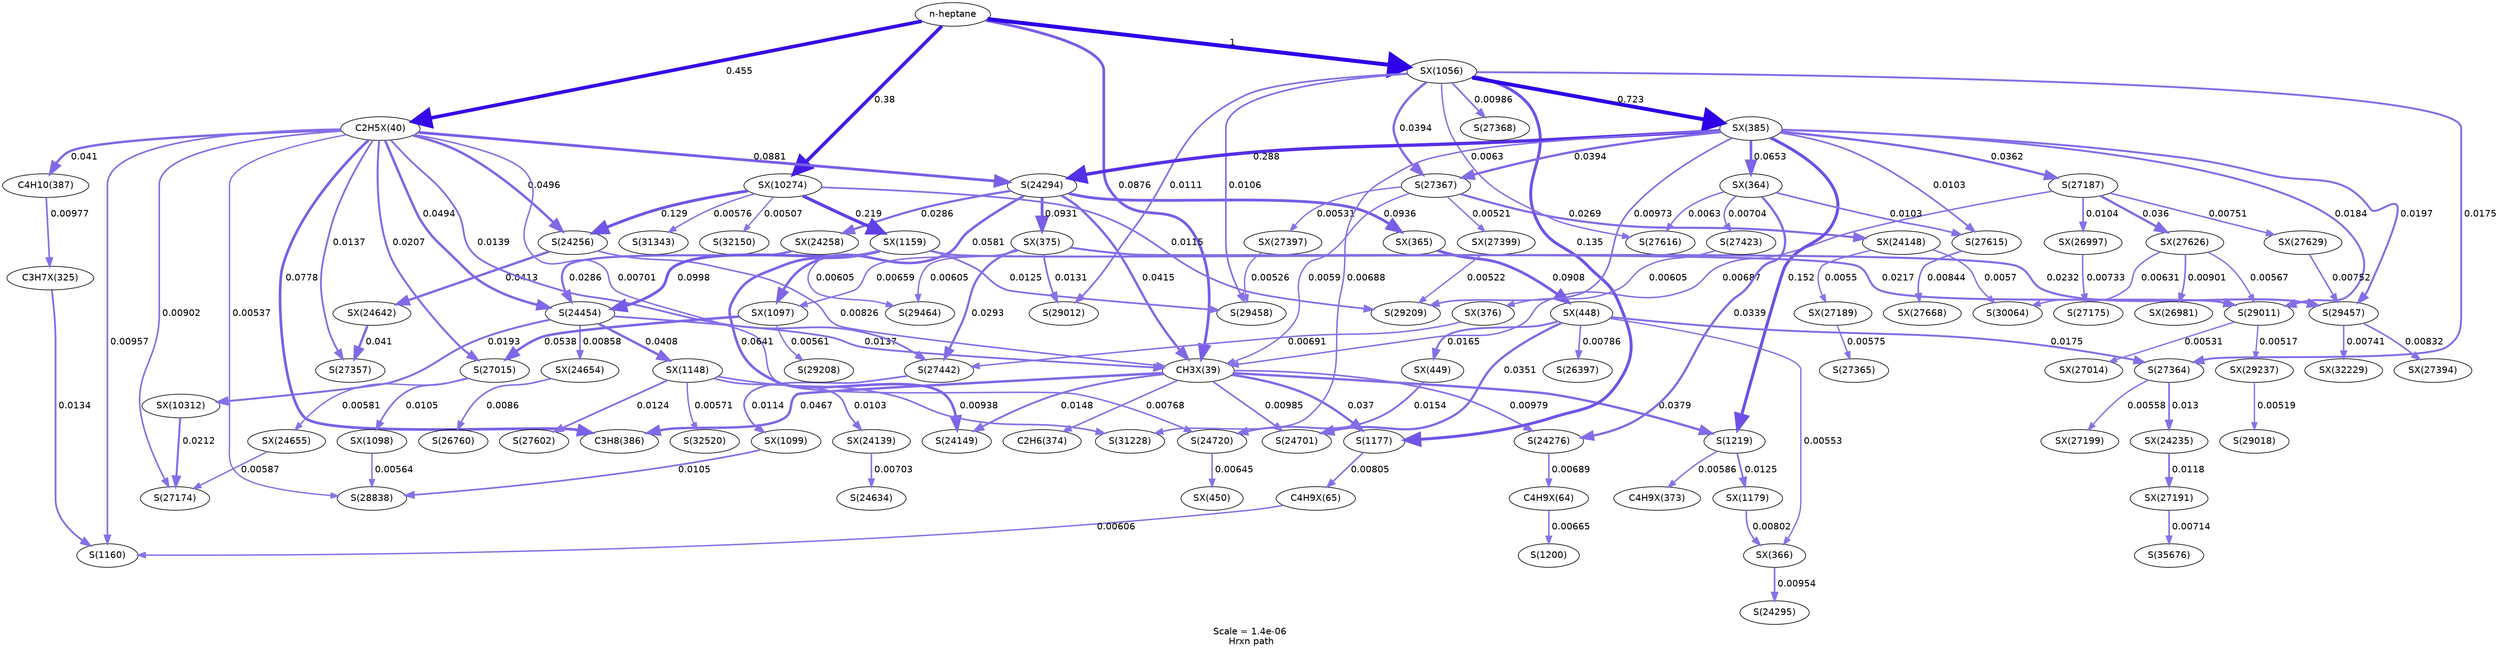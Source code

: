 digraph reaction_paths {
center=1;
s131 -> s30[fontname="Helvetica", style="setlinewidth(2.32)", arrowsize=1.16, color="0.7, 0.508, 0.9"
, label=" 0.00768"];
s131 -> s34[fontname="Helvetica", style="setlinewidth(3.69)", arrowsize=1.84, color="0.7, 0.547, 0.9"
, label=" 0.0467"];
s0 -> s131[fontname="Helvetica", style="setlinewidth(4.16)", arrowsize=2.08, color="0.7, 0.588, 0.9"
, label=" 0.0876"];
s131 -> s45[fontname="Helvetica", style="setlinewidth(3.51)", arrowsize=1.76, color="0.7, 0.537, 0.9"
, label=" 0.037"];
s54 -> s131[fontname="Helvetica", style="setlinewidth(2.38)", arrowsize=1.19, color="0.7, 0.508, 0.9"
, label=" 0.00826"];
s56 -> s131[fontname="Helvetica", style="setlinewidth(3.6)", arrowsize=1.8, color="0.7, 0.542, 0.9"
, label=" 0.0415"];
s58 -> s131[fontname="Helvetica", style="setlinewidth(2.76)", arrowsize=1.38, color="0.7, 0.514, 0.9"
, label=" 0.0137"];
s131 -> s53[fontname="Helvetica", style="setlinewidth(2.82)", arrowsize=1.41, color="0.7, 0.515, 0.9"
, label=" 0.0148"];
s131 -> s49[fontname="Helvetica", style="setlinewidth(3.53)", arrowsize=1.77, color="0.7, 0.538, 0.9"
, label=" 0.0379"];
s82 -> s131[fontname="Helvetica", style="setlinewidth(2.13)", arrowsize=1.06, color="0.7, 0.506, 0.9"
, label=" 0.0059"];
s77 -> s131[fontname="Helvetica", style="setlinewidth(2.24)", arrowsize=1.12, color="0.7, 0.507, 0.9"
, label=" 0.00687"];
s131 -> s55[fontname="Helvetica", style="setlinewidth(2.51)", arrowsize=1.25, color="0.7, 0.51, 0.9"
, label=" 0.00979"];
s131 -> s63[fontname="Helvetica", style="setlinewidth(2.51)", arrowsize=1.26, color="0.7, 0.51, 0.9"
, label=" 0.00985"];
s132 -> s35[fontname="Helvetica", style="setlinewidth(3.59)", arrowsize=1.79, color="0.7, 0.541, 0.9"
, label=" 0.041"];
s132 -> s34[fontname="Helvetica", style="setlinewidth(4.07)", arrowsize=2.04, color="0.7, 0.578, 0.9"
, label=" 0.0778"];
s0 -> s132[fontname="Helvetica", style="setlinewidth(5.4)", arrowsize=2.7, color="0.7, 0.955, 0.9"
, label=" 0.455"];
s132 -> s54[fontname="Helvetica", style="setlinewidth(3.73)", arrowsize=1.87, color="0.7, 0.55, 0.9"
, label=" 0.0496"];
s132 -> s56[fontname="Helvetica", style="setlinewidth(4.17)", arrowsize=2.08, color="0.7, 0.588, 0.9"
, label=" 0.0881"];
s132 -> s58[fontname="Helvetica", style="setlinewidth(3.73)", arrowsize=1.86, color="0.7, 0.549, 0.9"
, label=" 0.0494"];
s132 -> s64[fontname="Helvetica", style="setlinewidth(2.26)", arrowsize=1.13, color="0.7, 0.507, 0.9"
, label=" 0.00701"];
s132 -> s43[fontname="Helvetica", style="setlinewidth(2.49)", arrowsize=1.25, color="0.7, 0.51, 0.9"
, label=" 0.00957"];
s132 -> s85[fontname="Helvetica", style="setlinewidth(2.77)", arrowsize=1.39, color="0.7, 0.514, 0.9"
, label=" 0.0139"];
s132 -> s72[fontname="Helvetica", style="setlinewidth(3.07)", arrowsize=1.54, color="0.7, 0.521, 0.9"
, label=" 0.0207"];
s132 -> s78[fontname="Helvetica", style="setlinewidth(2.76)", arrowsize=1.38, color="0.7, 0.514, 0.9"
, label=" 0.0137"];
s132 -> s73[fontname="Helvetica", style="setlinewidth(2.45)", arrowsize=1.22, color="0.7, 0.509, 0.9"
, label=" 0.00902"];
s132 -> s90[fontname="Helvetica", style="setlinewidth(2.05)", arrowsize=1.03, color="0.7, 0.505, 0.9"
, label=" 0.00537"];
s35 -> s159[fontname="Helvetica", style="setlinewidth(2.51)", arrowsize=1.25, color="0.7, 0.51, 0.9"
, label=" 0.00977"];
s159 -> s43[fontname="Helvetica", style="setlinewidth(2.74)", arrowsize=1.37, color="0.7, 0.513, 0.9"
, label=" 0.0134"];
s45 -> s139[fontname="Helvetica", style="setlinewidth(2.36)", arrowsize=1.18, color="0.7, 0.508, 0.9"
, label=" 0.00805"];
s139 -> s43[fontname="Helvetica", style="setlinewidth(2.15)", arrowsize=1.07, color="0.7, 0.506, 0.9"
, label=" 0.00606"];
s0 -> s188[fontname="Helvetica", style="setlinewidth(6)", arrowsize=3, color="0.7, 1.5, 0.9"
, label=" 1"];
s0 -> s240[fontname="Helvetica", style="setlinewidth(5.27)", arrowsize=2.63, color="0.7, 0.88, 0.9"
, label=" 0.38"];
s55 -> s138[fontname="Helvetica", style="setlinewidth(2.24)", arrowsize=1.12, color="0.7, 0.507, 0.9"
, label=" 0.00689"];
s138 -> s48[fontname="Helvetica", style="setlinewidth(2.21)", arrowsize=1.11, color="0.7, 0.507, 0.9"
, label=" 0.00665"];
s188 -> s45[fontname="Helvetica", style="setlinewidth(4.49)", arrowsize=2.25, color="0.7, 0.635, 0.9"
, label=" 0.135"];
s49 -> s166[fontname="Helvetica", style="setlinewidth(2.12)", arrowsize=1.06, color="0.7, 0.506, 0.9"
, label=" 0.00586"];
s240 -> s54[fontname="Helvetica", style="setlinewidth(4.45)", arrowsize=2.23, color="0.7, 0.629, 0.9"
, label=" 0.129"];
s54 -> s260[fontname="Helvetica", style="setlinewidth(3.59)", arrowsize=1.8, color="0.7, 0.541, 0.9"
, label=" 0.0413"];
s56 -> s163[fontname="Helvetica", style="setlinewidth(4.21)", arrowsize=2.11, color="0.7, 0.594, 0.9"
, label=" 0.0936"];
s170 -> s56[fontname="Helvetica", style="setlinewidth(5.06)", arrowsize=2.53, color="0.7, 0.788, 0.9"
, label=" 0.288"];
s56 -> s167[fontname="Helvetica", style="setlinewidth(4.21)", arrowsize=2.1, color="0.7, 0.593, 0.9"
, label=" 0.0931"];
s56 -> s189[fontname="Helvetica", style="setlinewidth(3.85)", arrowsize=1.93, color="0.7, 0.558, 0.9"
, label=" 0.0581"];
s56 -> s259[fontname="Helvetica", style="setlinewidth(3.32)", arrowsize=1.66, color="0.7, 0.529, 0.9"
, label=" 0.0286"];
s193 -> s58[fontname="Helvetica", style="setlinewidth(4.26)", arrowsize=2.13, color="0.7, 0.6, 0.9"
, label=" 0.0998"];
s259 -> s58[fontname="Helvetica", style="setlinewidth(3.32)", arrowsize=1.66, color="0.7, 0.529, 0.9"
, label=" 0.0286"];
s58 -> s192[fontname="Helvetica", style="setlinewidth(3.58)", arrowsize=1.79, color="0.7, 0.541, 0.9"
, label=" 0.0408"];
s58 -> s241[fontname="Helvetica", style="setlinewidth(3.02)", arrowsize=1.51, color="0.7, 0.519, 0.9"
, label=" 0.0193"];
s58 -> s262[fontname="Helvetica", style="setlinewidth(2.41)", arrowsize=1.2, color="0.7, 0.509, 0.9"
, label=" 0.00858"];
s193 -> s53[fontname="Helvetica", style="setlinewidth(3.93)", arrowsize=1.96, color="0.7, 0.564, 0.9"
, label=" 0.0641"];
s49 -> s195[fontname="Helvetica", style="setlinewidth(2.69)", arrowsize=1.34, color="0.7, 0.512, 0.9"
, label=" 0.0125"];
s170 -> s49[fontname="Helvetica", style="setlinewidth(4.58)", arrowsize=2.29, color="0.7, 0.652, 0.9"
, label=" 0.152"];
s164 -> s57[fontname="Helvetica", style="setlinewidth(2.49)", arrowsize=1.24, color="0.7, 0.51, 0.9"
, label=" 0.00954"];
s254 -> s61[fontname="Helvetica", style="setlinewidth(2.26)", arrowsize=1.13, color="0.7, 0.507, 0.9"
, label=" 0.00703"];
s173 -> s64[fontname="Helvetica", style="setlinewidth(2.85)", arrowsize=1.43, color="0.7, 0.515, 0.9"
, label=" 0.0154"];
s64 -> s174[fontname="Helvetica", style="setlinewidth(2.19)", arrowsize=1.1, color="0.7, 0.506, 0.9"
, label=" 0.00645"];
s195 -> s164[fontname="Helvetica", style="setlinewidth(2.36)", arrowsize=1.18, color="0.7, 0.508, 0.9"
, label=" 0.00802"];
s172 -> s164[fontname="Helvetica", style="setlinewidth(2.08)", arrowsize=1.04, color="0.7, 0.506, 0.9"
, label=" 0.00553"];
s163 -> s172[fontname="Helvetica", style="setlinewidth(4.19)", arrowsize=2.09, color="0.7, 0.591, 0.9"
, label=" 0.0908"];
s172 -> s173[fontname="Helvetica", style="setlinewidth(2.9)", arrowsize=1.45, color="0.7, 0.517, 0.9"
, label=" 0.0165"];
s172 -> s80[fontname="Helvetica", style="setlinewidth(2.95)", arrowsize=1.47, color="0.7, 0.518, 0.9"
, label=" 0.0175"];
s172 -> s68[fontname="Helvetica", style="setlinewidth(2.34)", arrowsize=1.17, color="0.7, 0.508, 0.9"
, label=" 0.00786"];
s172 -> s63[fontname="Helvetica", style="setlinewidth(3.47)", arrowsize=1.74, color="0.7, 0.535, 0.9"
, label=" 0.0351"];
s188 -> s170[fontname="Helvetica", style="setlinewidth(5.76)", arrowsize=2.88, color="0.7, 1.22, 0.9"
, label=" 0.723"];
s170 -> s82[fontname="Helvetica", style="setlinewidth(3.56)", arrowsize=1.78, color="0.7, 0.539, 0.9"
, label=" 0.0394"];
s170 -> s162[fontname="Helvetica", style="setlinewidth(3.94)", arrowsize=1.97, color="0.7, 0.565, 0.9"
, label=" 0.0653"];
s170 -> s77[fontname="Helvetica", style="setlinewidth(3.49)", arrowsize=1.75, color="0.7, 0.536, 0.9"
, label=" 0.0362"];
s170 -> s87[fontname="Helvetica", style="setlinewidth(2.55)", arrowsize=1.27, color="0.7, 0.51, 0.9"
, label=" 0.0103"];
s170 -> s91[fontname="Helvetica", style="setlinewidth(2.98)", arrowsize=1.49, color="0.7, 0.518, 0.9"
, label=" 0.0184"];
s170 -> s96[fontname="Helvetica", style="setlinewidth(2.5)", arrowsize=1.25, color="0.7, 0.51, 0.9"
, label=" 0.00973"];
s170 -> s101[fontname="Helvetica", style="setlinewidth(3.03)", arrowsize=1.52, color="0.7, 0.52, 0.9"
, label=" 0.0197"];
s170 -> s114[fontname="Helvetica", style="setlinewidth(2.24)", arrowsize=1.12, color="0.7, 0.507, 0.9"
, label=" 0.00688"];
s188 -> s83[fontname="Helvetica", style="setlinewidth(2.51)", arrowsize=1.26, color="0.7, 0.51, 0.9"
, label=" 0.00986"];
s188 -> s82[fontname="Helvetica", style="setlinewidth(3.56)", arrowsize=1.78, color="0.7, 0.539, 0.9"
, label=" 0.0394"];
s188 -> s88[fontname="Helvetica", style="setlinewidth(2.17)", arrowsize=1.09, color="0.7, 0.506, 0.9"
, label=" 0.0063"];
s188 -> s80[fontname="Helvetica", style="setlinewidth(2.95)", arrowsize=1.47, color="0.7, 0.518, 0.9"
, label=" 0.0175"];
s188 -> s92[fontname="Helvetica", style="setlinewidth(2.6)", arrowsize=1.3, color="0.7, 0.511, 0.9"
, label=" 0.0111"];
s188 -> s102[fontname="Helvetica", style="setlinewidth(2.57)", arrowsize=1.28, color="0.7, 0.511, 0.9"
, label=" 0.0106"];
s82 -> s255[fontname="Helvetica", style="setlinewidth(3.27)", arrowsize=1.63, color="0.7, 0.527, 0.9"
, label=" 0.0269"];
s82 -> s281[fontname="Helvetica", style="setlinewidth(2.03)", arrowsize=1.02, color="0.7, 0.505, 0.9"
, label=" 0.00521"];
s82 -> s280[fontname="Helvetica", style="setlinewidth(2.05)", arrowsize=1.02, color="0.7, 0.505, 0.9"
, label=" 0.00531"];
s162 -> s88[fontname="Helvetica", style="setlinewidth(2.17)", arrowsize=1.09, color="0.7, 0.506, 0.9"
, label=" 0.0063"];
s162 -> s87[fontname="Helvetica", style="setlinewidth(2.55)", arrowsize=1.27, color="0.7, 0.51, 0.9"
, label=" 0.0103"];
s162 -> s84[fontname="Helvetica", style="setlinewidth(2.26)", arrowsize=1.13, color="0.7, 0.507, 0.9"
, label=" 0.00704"];
s162 -> s55[fontname="Helvetica", style="setlinewidth(3.44)", arrowsize=1.72, color="0.7, 0.534, 0.9"
, label=" 0.0339"];
s77 -> s283[fontname="Helvetica", style="setlinewidth(3.49)", arrowsize=1.75, color="0.7, 0.536, 0.9"
, label=" 0.036"];
s77 -> s269[fontname="Helvetica", style="setlinewidth(2.55)", arrowsize=1.28, color="0.7, 0.51, 0.9"
, label=" 0.0104"];
s77 -> s284[fontname="Helvetica", style="setlinewidth(2.31)", arrowsize=1.15, color="0.7, 0.508, 0.9"
, label=" 0.00751"];
s87 -> s286[fontname="Helvetica", style="setlinewidth(2.4)", arrowsize=1.2, color="0.7, 0.508, 0.9"
, label=" 0.00844"];
s84 -> s168[fontname="Helvetica", style="setlinewidth(2.14)", arrowsize=1.07, color="0.7, 0.506, 0.9"
, label=" 0.00605"];
s80 -> s257[fontname="Helvetica", style="setlinewidth(2.72)", arrowsize=1.36, color="0.7, 0.513, 0.9"
, label=" 0.013"];
s80 -> s275[fontname="Helvetica", style="setlinewidth(2.08)", arrowsize=1.04, color="0.7, 0.506, 0.9"
, label=" 0.00558"];
s167 -> s85[fontname="Helvetica", style="setlinewidth(3.33)", arrowsize=1.67, color="0.7, 0.529, 0.9"
, label=" 0.0293"];
s167 -> s189[fontname="Helvetica", style="setlinewidth(2.21)", arrowsize=1.1, color="0.7, 0.507, 0.9"
, label=" 0.00659"];
s167 -> s91[fontname="Helvetica", style="setlinewidth(3.11)", arrowsize=1.55, color="0.7, 0.522, 0.9"
, label=" 0.0217"];
s167 -> s92[fontname="Helvetica", style="setlinewidth(2.73)", arrowsize=1.36, color="0.7, 0.513, 0.9"
, label=" 0.0131"];
s167 -> s104[fontname="Helvetica", style="setlinewidth(2.14)", arrowsize=1.07, color="0.7, 0.506, 0.9"
, label=" 0.00605"];
s168 -> s85[fontname="Helvetica", style="setlinewidth(2.24)", arrowsize=1.12, color="0.7, 0.507, 0.9"
, label=" 0.00691"];
s85 -> s191[fontname="Helvetica", style="setlinewidth(2.62)", arrowsize=1.31, color="0.7, 0.511, 0.9"
, label=" 0.0114"];
s189 -> s72[fontname="Helvetica", style="setlinewidth(3.79)", arrowsize=1.9, color="0.7, 0.554, 0.9"
, label=" 0.0538"];
s189 -> s95[fontname="Helvetica", style="setlinewidth(2.09)", arrowsize=1.04, color="0.7, 0.506, 0.9"
, label=" 0.00561"];
s72 -> s190[fontname="Helvetica", style="setlinewidth(2.56)", arrowsize=1.28, color="0.7, 0.51, 0.9"
, label=" 0.0105"];
s72 -> s263[fontname="Helvetica", style="setlinewidth(2.11)", arrowsize=1.06, color="0.7, 0.506, 0.9"
, label=" 0.00581"];
s283 -> s91[fontname="Helvetica", style="setlinewidth(2.1)", arrowsize=1.05, color="0.7, 0.506, 0.9"
, label=" 0.00567"];
s91 -> s289[fontname="Helvetica", style="setlinewidth(2.03)", arrowsize=1.01, color="0.7, 0.505, 0.9"
, label=" 0.00517"];
s91 -> s271[fontname="Helvetica", style="setlinewidth(2.05)", arrowsize=1.02, color="0.7, 0.505, 0.9"
, label=" 0.00531"];
s240 -> s193[fontname="Helvetica", style="setlinewidth(4.85)", arrowsize=2.43, color="0.7, 0.719, 0.9"
, label=" 0.219"];
s193 -> s102[fontname="Helvetica", style="setlinewidth(2.69)", arrowsize=1.35, color="0.7, 0.512, 0.9"
, label=" 0.0125"];
s193 -> s101[fontname="Helvetica", style="setlinewidth(3.16)", arrowsize=1.58, color="0.7, 0.523, 0.9"
, label=" 0.0232"];
s193 -> s104[fontname="Helvetica", style="setlinewidth(2.14)", arrowsize=1.07, color="0.7, 0.506, 0.9"
, label=" 0.00605"];
s283 -> s109[fontname="Helvetica", style="setlinewidth(2.18)", arrowsize=1.09, color="0.7, 0.506, 0.9"
, label=" 0.00631"];
s283 -> s266[fontname="Helvetica", style="setlinewidth(2.44)", arrowsize=1.22, color="0.7, 0.509, 0.9"
, label=" 0.00901"];
s269 -> s74[fontname="Helvetica", style="setlinewidth(2.29)", arrowsize=1.14, color="0.7, 0.507, 0.9"
, label=" 0.00733"];
s255 -> s109[fontname="Helvetica", style="setlinewidth(2.1)", arrowsize=1.05, color="0.7, 0.506, 0.9"
, label=" 0.0057"];
s255 -> s272[fontname="Helvetica", style="setlinewidth(2.07)", arrowsize=1.04, color="0.7, 0.506, 0.9"
, label=" 0.0055"];
s240 -> s116[fontname="Helvetica", style="setlinewidth(2.11)", arrowsize=1.05, color="0.7, 0.506, 0.9"
, label=" 0.00576"];
s240 -> s96[fontname="Helvetica", style="setlinewidth(2.63)", arrowsize=1.31, color="0.7, 0.512, 0.9"
, label=" 0.0115"];
s240 -> s117[fontname="Helvetica", style="setlinewidth(2.01)", arrowsize=1.01, color="0.7, 0.505, 0.9"
, label=" 0.00507"];
s281 -> s96[fontname="Helvetica", style="setlinewidth(2.03)", arrowsize=1.02, color="0.7, 0.505, 0.9"
, label=" 0.00522"];
s280 -> s102[fontname="Helvetica", style="setlinewidth(2.04)", arrowsize=1.02, color="0.7, 0.505, 0.9"
, label=" 0.00526"];
s284 -> s101[fontname="Helvetica", style="setlinewidth(2.31)", arrowsize=1.15, color="0.7, 0.508, 0.9"
, label=" 0.00752"];
s101 -> s294[fontname="Helvetica", style="setlinewidth(2.3)", arrowsize=1.15, color="0.7, 0.507, 0.9"
, label=" 0.00741"];
s101 -> s278[fontname="Helvetica", style="setlinewidth(2.38)", arrowsize=1.19, color="0.7, 0.508, 0.9"
, label=" 0.00832"];
s192 -> s86[fontname="Helvetica", style="setlinewidth(2.69)", arrowsize=1.34, color="0.7, 0.512, 0.9"
, label=" 0.0124"];
s192 -> s114[fontname="Helvetica", style="setlinewidth(2.48)", arrowsize=1.24, color="0.7, 0.509, 0.9"
, label=" 0.00938"];
s192 -> s254[fontname="Helvetica", style="setlinewidth(2.54)", arrowsize=1.27, color="0.7, 0.51, 0.9"
, label=" 0.0103"];
s192 -> s120[fontname="Helvetica", style="setlinewidth(2.1)", arrowsize=1.05, color="0.7, 0.506, 0.9"
, label=" 0.00571"];
s260 -> s78[fontname="Helvetica", style="setlinewidth(3.59)", arrowsize=1.79, color="0.7, 0.541, 0.9"
, label=" 0.041"];
s241 -> s73[fontname="Helvetica", style="setlinewidth(3.09)", arrowsize=1.54, color="0.7, 0.521, 0.9"
, label=" 0.0212"];
s263 -> s73[fontname="Helvetica", style="setlinewidth(2.12)", arrowsize=1.06, color="0.7, 0.506, 0.9"
, label=" 0.00587"];
s190 -> s90[fontname="Helvetica", style="setlinewidth(2.09)", arrowsize=1.05, color="0.7, 0.506, 0.9"
, label=" 0.00564"];
s191 -> s90[fontname="Helvetica", style="setlinewidth(2.56)", arrowsize=1.28, color="0.7, 0.51, 0.9"
, label=" 0.0105"];
s272 -> s81[fontname="Helvetica", style="setlinewidth(2.11)", arrowsize=1.05, color="0.7, 0.506, 0.9"
, label=" 0.00575"];
s262 -> s71[fontname="Helvetica", style="setlinewidth(2.41)", arrowsize=1.2, color="0.7, 0.509, 0.9"
, label=" 0.0086"];
s257 -> s274[fontname="Helvetica", style="setlinewidth(2.65)", arrowsize=1.32, color="0.7, 0.512, 0.9"
, label=" 0.0118"];
s274 -> s124[fontname="Helvetica", style="setlinewidth(2.27)", arrowsize=1.13, color="0.7, 0.507, 0.9"
, label=" 0.00714"];
s289 -> s94[fontname="Helvetica", style="setlinewidth(2.03)", arrowsize=1.01, color="0.7, 0.505, 0.9"
, label=" 0.00519"];
s0 [ fontname="Helvetica", label="n-heptane"];
s30 [ fontname="Helvetica", label="C2H6(374)"];
s34 [ fontname="Helvetica", label="C3H8(386)"];
s35 [ fontname="Helvetica", label="C4H10(387)"];
s43 [ fontname="Helvetica", label="S(1160)"];
s45 [ fontname="Helvetica", label="S(1177)"];
s48 [ fontname="Helvetica", label="S(1200)"];
s49 [ fontname="Helvetica", label="S(1219)"];
s53 [ fontname="Helvetica", label="S(24149)"];
s54 [ fontname="Helvetica", label="S(24256)"];
s55 [ fontname="Helvetica", label="S(24276)"];
s56 [ fontname="Helvetica", label="S(24294)"];
s57 [ fontname="Helvetica", label="S(24295)"];
s58 [ fontname="Helvetica", label="S(24454)"];
s61 [ fontname="Helvetica", label="S(24634)"];
s63 [ fontname="Helvetica", label="S(24701)"];
s64 [ fontname="Helvetica", label="S(24720)"];
s68 [ fontname="Helvetica", label="S(26397)"];
s71 [ fontname="Helvetica", label="S(26760)"];
s72 [ fontname="Helvetica", label="S(27015)"];
s73 [ fontname="Helvetica", label="S(27174)"];
s74 [ fontname="Helvetica", label="S(27175)"];
s77 [ fontname="Helvetica", label="S(27187)"];
s78 [ fontname="Helvetica", label="S(27357)"];
s80 [ fontname="Helvetica", label="S(27364)"];
s81 [ fontname="Helvetica", label="S(27365)"];
s82 [ fontname="Helvetica", label="S(27367)"];
s83 [ fontname="Helvetica", label="S(27368)"];
s84 [ fontname="Helvetica", label="S(27423)"];
s85 [ fontname="Helvetica", label="S(27442)"];
s86 [ fontname="Helvetica", label="S(27602)"];
s87 [ fontname="Helvetica", label="S(27615)"];
s88 [ fontname="Helvetica", label="S(27616)"];
s90 [ fontname="Helvetica", label="S(28838)"];
s91 [ fontname="Helvetica", label="S(29011)"];
s92 [ fontname="Helvetica", label="S(29012)"];
s94 [ fontname="Helvetica", label="S(29018)"];
s95 [ fontname="Helvetica", label="S(29208)"];
s96 [ fontname="Helvetica", label="S(29209)"];
s101 [ fontname="Helvetica", label="S(29457)"];
s102 [ fontname="Helvetica", label="S(29458)"];
s104 [ fontname="Helvetica", label="S(29464)"];
s109 [ fontname="Helvetica", label="S(30064)"];
s114 [ fontname="Helvetica", label="S(31228)"];
s116 [ fontname="Helvetica", label="S(31343)"];
s117 [ fontname="Helvetica", label="S(32150)"];
s120 [ fontname="Helvetica", label="S(32520)"];
s124 [ fontname="Helvetica", label="S(35676)"];
s131 [ fontname="Helvetica", label="CH3X(39)"];
s132 [ fontname="Helvetica", label="C2H5X(40)"];
s138 [ fontname="Helvetica", label="C4H9X(64)"];
s139 [ fontname="Helvetica", label="C4H9X(65)"];
s159 [ fontname="Helvetica", label="C3H7X(325)"];
s162 [ fontname="Helvetica", label="SX(364)"];
s163 [ fontname="Helvetica", label="SX(365)"];
s164 [ fontname="Helvetica", label="SX(366)"];
s166 [ fontname="Helvetica", label="C4H9X(373)"];
s167 [ fontname="Helvetica", label="SX(375)"];
s168 [ fontname="Helvetica", label="SX(376)"];
s170 [ fontname="Helvetica", label="SX(385)"];
s172 [ fontname="Helvetica", label="SX(448)"];
s173 [ fontname="Helvetica", label="SX(449)"];
s174 [ fontname="Helvetica", label="SX(450)"];
s188 [ fontname="Helvetica", label="SX(1056)"];
s189 [ fontname="Helvetica", label="SX(1097)"];
s190 [ fontname="Helvetica", label="SX(1098)"];
s191 [ fontname="Helvetica", label="SX(1099)"];
s192 [ fontname="Helvetica", label="SX(1148)"];
s193 [ fontname="Helvetica", label="SX(1159)"];
s195 [ fontname="Helvetica", label="SX(1179)"];
s240 [ fontname="Helvetica", label="SX(10274)"];
s241 [ fontname="Helvetica", label="SX(10312)"];
s254 [ fontname="Helvetica", label="SX(24139)"];
s255 [ fontname="Helvetica", label="SX(24148)"];
s257 [ fontname="Helvetica", label="SX(24235)"];
s259 [ fontname="Helvetica", label="SX(24258)"];
s260 [ fontname="Helvetica", label="SX(24642)"];
s262 [ fontname="Helvetica", label="SX(24654)"];
s263 [ fontname="Helvetica", label="SX(24655)"];
s266 [ fontname="Helvetica", label="SX(26981)"];
s269 [ fontname="Helvetica", label="SX(26997)"];
s271 [ fontname="Helvetica", label="SX(27014)"];
s272 [ fontname="Helvetica", label="SX(27189)"];
s274 [ fontname="Helvetica", label="SX(27191)"];
s275 [ fontname="Helvetica", label="SX(27199)"];
s278 [ fontname="Helvetica", label="SX(27394)"];
s280 [ fontname="Helvetica", label="SX(27397)"];
s281 [ fontname="Helvetica", label="SX(27399)"];
s283 [ fontname="Helvetica", label="SX(27626)"];
s284 [ fontname="Helvetica", label="SX(27629)"];
s286 [ fontname="Helvetica", label="SX(27668)"];
s289 [ fontname="Helvetica", label="SX(29237)"];
s294 [ fontname="Helvetica", label="SX(32229)"];
 label = "Scale = 1.4e-06\l Hrxn path";
 fontname = "Helvetica";
}
